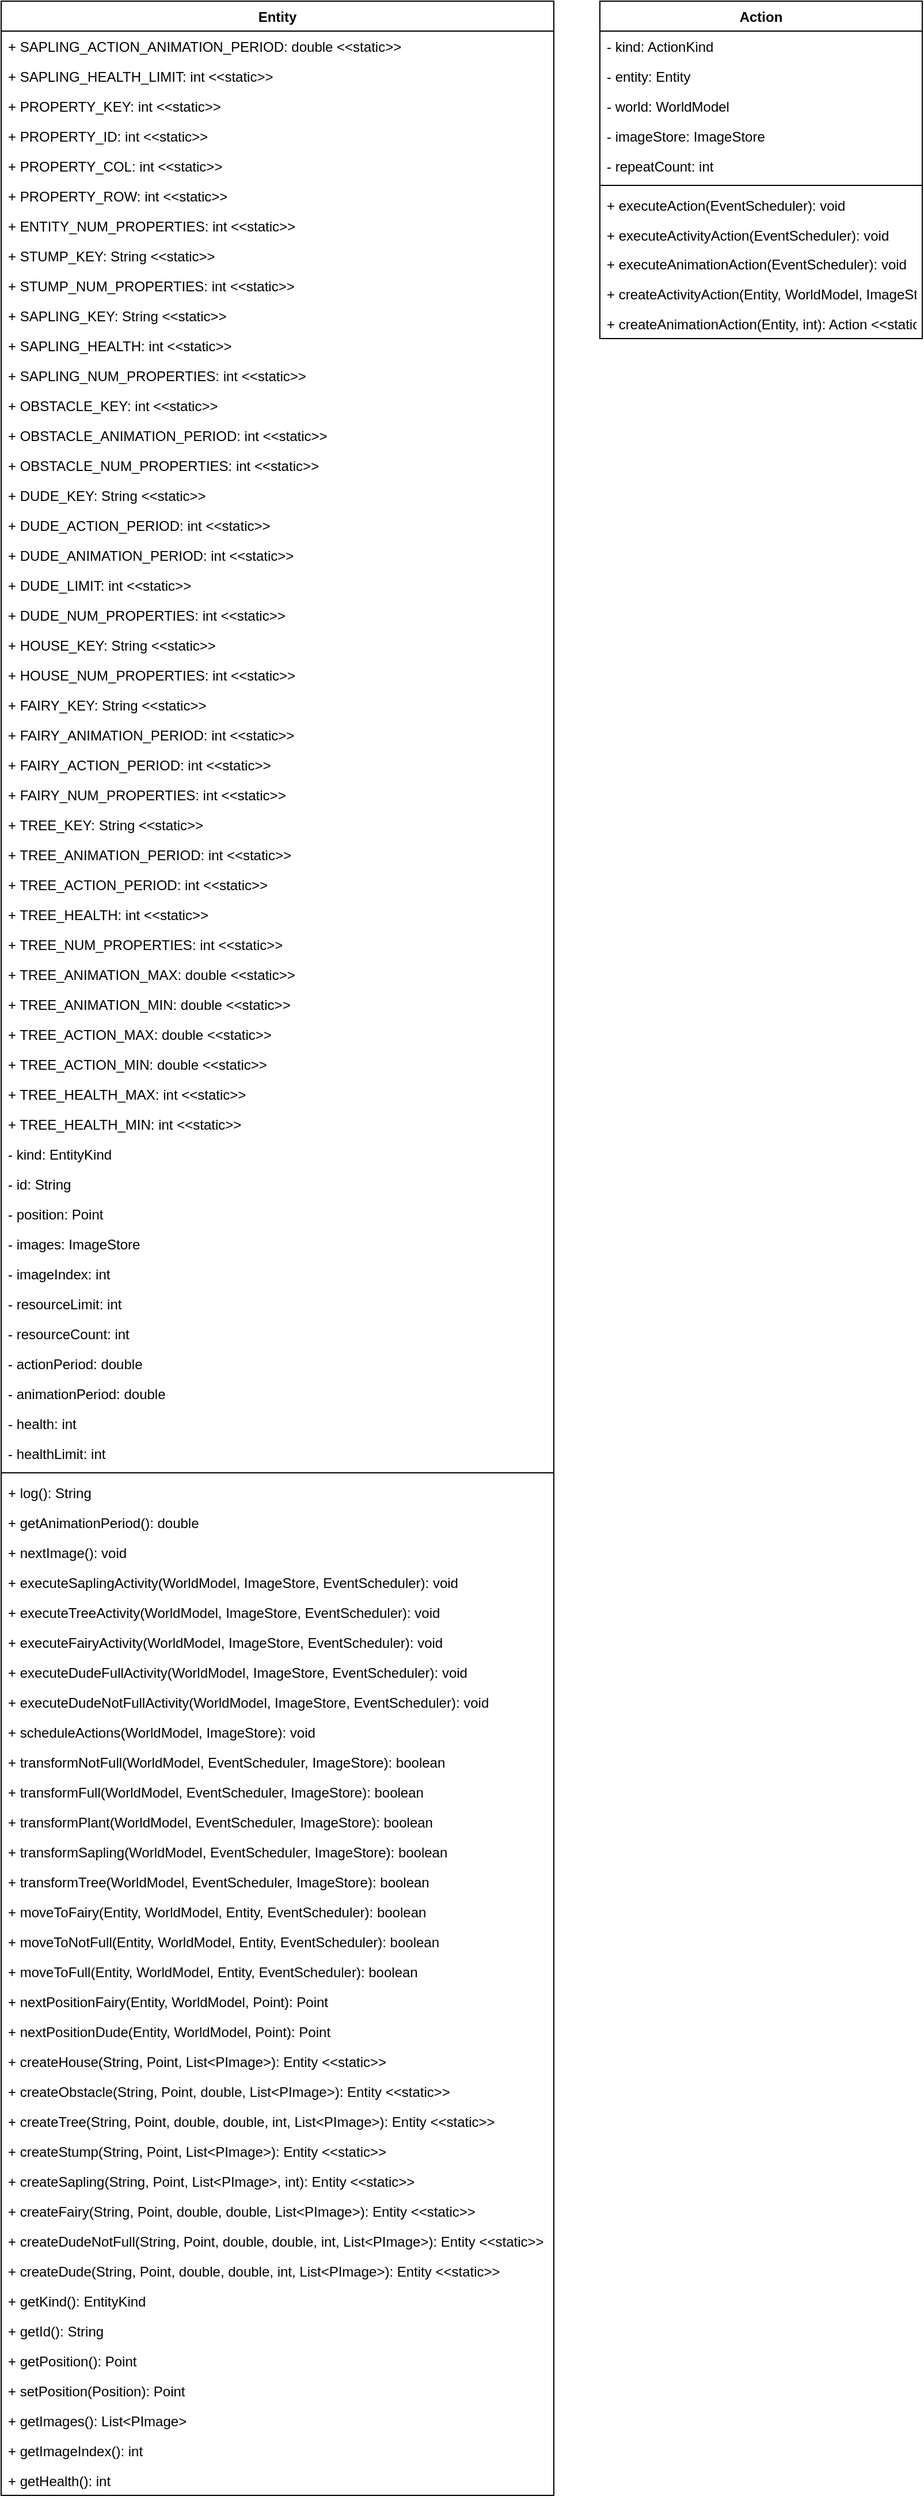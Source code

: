 <mxfile version="20.5.3" type="embed"><diagram name="Page-1" id="fwxXnzf6ZEVrYqUmG_S1"><mxGraphModel dx="1295" dy="882" grid="1" gridSize="10" guides="1" tooltips="1" connect="1" arrows="1" fold="1" page="1" pageScale="1" pageWidth="850" pageHeight="1100" math="0" shadow="0"><root><mxCell id="0"/><mxCell id="1" parent="0"/><mxCell id="401" value="Action" style="swimlane;fontStyle=1;align=center;verticalAlign=top;childLayout=stackLayout;horizontal=1;startSize=26;horizontalStack=0;resizeParent=1;resizeParentMax=0;resizeLast=0;collapsible=1;marginBottom=0;" parent="1" vertex="1"><mxGeometry x="520" width="280" height="293" as="geometry"/></mxCell><mxCell id="402" value="- kind: ActionKind" style="text;strokeColor=none;fillColor=none;align=left;verticalAlign=top;spacingLeft=4;spacingRight=4;overflow=hidden;rotatable=0;points=[[0,0.5],[1,0.5]];portConstraint=eastwest;" parent="401" vertex="1"><mxGeometry y="26" width="280" height="26" as="geometry"/></mxCell><mxCell id="405" value="- entity: Entity" style="text;strokeColor=none;fillColor=none;align=left;verticalAlign=top;spacingLeft=4;spacingRight=4;overflow=hidden;rotatable=0;points=[[0,0.5],[1,0.5]];portConstraint=eastwest;" parent="401" vertex="1"><mxGeometry y="52" width="280" height="26" as="geometry"/></mxCell><mxCell id="406" value="- world: WorldModel" style="text;strokeColor=none;fillColor=none;align=left;verticalAlign=top;spacingLeft=4;spacingRight=4;overflow=hidden;rotatable=0;points=[[0,0.5],[1,0.5]];portConstraint=eastwest;" parent="401" vertex="1"><mxGeometry y="78" width="280" height="26" as="geometry"/></mxCell><mxCell id="407" value="- imageStore: ImageStore" style="text;strokeColor=none;fillColor=none;align=left;verticalAlign=top;spacingLeft=4;spacingRight=4;overflow=hidden;rotatable=0;points=[[0,0.5],[1,0.5]];portConstraint=eastwest;" parent="401" vertex="1"><mxGeometry y="104" width="280" height="26" as="geometry"/></mxCell><mxCell id="408" value="- repeatCount: int" style="text;strokeColor=none;fillColor=none;align=left;verticalAlign=top;spacingLeft=4;spacingRight=4;overflow=hidden;rotatable=0;points=[[0,0.5],[1,0.5]];portConstraint=eastwest;" parent="401" vertex="1"><mxGeometry y="130" width="280" height="26" as="geometry"/></mxCell><mxCell id="403" value="" style="line;strokeWidth=1;fillColor=none;align=left;verticalAlign=middle;spacingTop=-1;spacingLeft=3;spacingRight=3;rotatable=0;labelPosition=right;points=[];portConstraint=eastwest;strokeColor=inherit;" parent="401" vertex="1"><mxGeometry y="156" width="280" height="8" as="geometry"/></mxCell><mxCell id="51" value="+ executeAction(EventScheduler): void" style="text;strokeColor=none;fillColor=none;align=left;verticalAlign=top;spacingLeft=4;spacingRight=4;overflow=hidden;rotatable=0;points=[[0,0.5],[1,0.5]];portConstraint=eastwest;" parent="401" vertex="1"><mxGeometry y="164" width="280" height="26" as="geometry"/></mxCell><mxCell id="53" value="+ executeActivityAction(EventScheduler): void" style="text;strokeColor=none;fillColor=none;align=left;verticalAlign=top;spacingLeft=4;spacingRight=4;overflow=hidden;rotatable=0;points=[[0,0.5],[1,0.5]];portConstraint=eastwest;" parent="401" vertex="1"><mxGeometry y="190" width="280" height="25" as="geometry"/></mxCell><mxCell id="52" value="+ executeAnimationAction(EventScheduler): void" style="text;strokeColor=none;fillColor=none;align=left;verticalAlign=top;spacingLeft=4;spacingRight=4;overflow=hidden;rotatable=0;points=[[0,0.5],[1,0.5]];portConstraint=eastwest;" parent="401" vertex="1"><mxGeometry y="215" width="280" height="26" as="geometry"/></mxCell><mxCell id="270" value="+ createActivityAction(Entity, WorldModel, ImageStore): Action &lt;&lt;static&gt;&gt;" style="text;strokeColor=none;fillColor=none;align=left;verticalAlign=top;spacingLeft=4;spacingRight=4;overflow=hidden;rotatable=0;points=[[0,0.5],[1,0.5]];portConstraint=eastwest;" parent="401" vertex="1"><mxGeometry y="241" width="280" height="26" as="geometry"/></mxCell><mxCell id="269" value="+ createAnimationAction(Entity, int): Action &lt;&lt;static&gt;&gt;" style="text;strokeColor=none;fillColor=none;align=left;verticalAlign=top;spacingLeft=4;spacingRight=4;overflow=hidden;rotatable=0;points=[[0,0.5],[1,0.5]];portConstraint=eastwest;" parent="401" vertex="1"><mxGeometry y="267" width="280" height="26" as="geometry"/></mxCell><mxCell id="423" value="Entity" style="swimlane;fontStyle=1;align=center;verticalAlign=top;childLayout=stackLayout;horizontal=1;startSize=26;horizontalStack=0;resizeParent=1;resizeParentMax=0;resizeLast=0;collapsible=1;marginBottom=0;" parent="1" vertex="1"><mxGeometry width="480" height="2166" as="geometry"/></mxCell><mxCell id="9" value="+ SAPLING_ACTION_ANIMATION_PERIOD: double &lt;&lt;static&gt;&gt;" style="text;strokeColor=none;fillColor=none;align=left;verticalAlign=top;spacingLeft=4;spacingRight=4;overflow=hidden;rotatable=0;points=[[0,0.5],[1,0.5]];portConstraint=eastwest;" parent="423" vertex="1"><mxGeometry y="26" width="480" height="26" as="geometry"/></mxCell><mxCell id="10" value="+ SAPLING_HEALTH_LIMIT: int &lt;&lt;static&gt;&gt;" style="text;strokeColor=none;fillColor=none;align=left;verticalAlign=top;spacingLeft=4;spacingRight=4;overflow=hidden;rotatable=0;points=[[0,0.5],[1,0.5]];portConstraint=eastwest;" parent="423" vertex="1"><mxGeometry y="52" width="480" height="26" as="geometry"/></mxCell><mxCell id="11" value="+ PROPERTY_KEY: int &lt;&lt;static&gt;&gt;" style="text;strokeColor=none;fillColor=none;align=left;verticalAlign=top;spacingLeft=4;spacingRight=4;overflow=hidden;rotatable=0;points=[[0,0.5],[1,0.5]];portConstraint=eastwest;" parent="423" vertex="1"><mxGeometry y="78" width="480" height="26" as="geometry"/></mxCell><mxCell id="13" value="+ PROPERTY_ID: int &lt;&lt;static&gt;&gt;" style="text;strokeColor=none;fillColor=none;align=left;verticalAlign=top;spacingLeft=4;spacingRight=4;overflow=hidden;rotatable=0;points=[[0,0.5],[1,0.5]];portConstraint=eastwest;" parent="423" vertex="1"><mxGeometry y="104" width="480" height="26" as="geometry"/></mxCell><mxCell id="14" value="+ PROPERTY_COL: int &lt;&lt;static&gt;&gt;" style="text;strokeColor=none;fillColor=none;align=left;verticalAlign=top;spacingLeft=4;spacingRight=4;overflow=hidden;rotatable=0;points=[[0,0.5],[1,0.5]];portConstraint=eastwest;" parent="423" vertex="1"><mxGeometry y="130" width="480" height="26" as="geometry"/></mxCell><mxCell id="16" value="+ PROPERTY_ROW: int &lt;&lt;static&gt;&gt;" style="text;strokeColor=none;fillColor=none;align=left;verticalAlign=top;spacingLeft=4;spacingRight=4;overflow=hidden;rotatable=0;points=[[0,0.5],[1,0.5]];portConstraint=eastwest;" parent="423" vertex="1"><mxGeometry y="156" width="480" height="26" as="geometry"/></mxCell><mxCell id="17" value="+ ENTITY_NUM_PROPERTIES: int &lt;&lt;static&gt;&gt;" style="text;strokeColor=none;fillColor=none;align=left;verticalAlign=top;spacingLeft=4;spacingRight=4;overflow=hidden;rotatable=0;points=[[0,0.5],[1,0.5]];portConstraint=eastwest;" parent="423" vertex="1"><mxGeometry y="182" width="480" height="26" as="geometry"/></mxCell><mxCell id="18" value="+ STUMP_KEY: String &lt;&lt;static&gt;&gt;" style="text;strokeColor=none;fillColor=none;align=left;verticalAlign=top;spacingLeft=4;spacingRight=4;overflow=hidden;rotatable=0;points=[[0,0.5],[1,0.5]];portConstraint=eastwest;" parent="423" vertex="1"><mxGeometry y="208" width="480" height="26" as="geometry"/></mxCell><mxCell id="19" value="+ STUMP_NUM_PROPERTIES: int &lt;&lt;static&gt;&gt;" style="text;strokeColor=none;fillColor=none;align=left;verticalAlign=top;spacingLeft=4;spacingRight=4;overflow=hidden;rotatable=0;points=[[0,0.5],[1,0.5]];portConstraint=eastwest;" parent="423" vertex="1"><mxGeometry y="234" width="480" height="26" as="geometry"/></mxCell><mxCell id="20" value="+ SAPLING_KEY: String &lt;&lt;static&gt;&gt;" style="text;strokeColor=none;fillColor=none;align=left;verticalAlign=top;spacingLeft=4;spacingRight=4;overflow=hidden;rotatable=0;points=[[0,0.5],[1,0.5]];portConstraint=eastwest;" parent="423" vertex="1"><mxGeometry y="260" width="480" height="26" as="geometry"/></mxCell><mxCell id="21" value="+ SAPLING_HEALTH: int &lt;&lt;static&gt;&gt;" style="text;strokeColor=none;fillColor=none;align=left;verticalAlign=top;spacingLeft=4;spacingRight=4;overflow=hidden;rotatable=0;points=[[0,0.5],[1,0.5]];portConstraint=eastwest;" parent="423" vertex="1"><mxGeometry y="286" width="480" height="26" as="geometry"/></mxCell><mxCell id="22" value="+ SAPLING_NUM_PROPERTIES: int &lt;&lt;static&gt;&gt;" style="text;strokeColor=none;fillColor=none;align=left;verticalAlign=top;spacingLeft=4;spacingRight=4;overflow=hidden;rotatable=0;points=[[0,0.5],[1,0.5]];portConstraint=eastwest;" parent="423" vertex="1"><mxGeometry y="312" width="480" height="26" as="geometry"/></mxCell><mxCell id="23" value="+ OBSTACLE_KEY: int &lt;&lt;static&gt;&gt;" style="text;strokeColor=none;fillColor=none;align=left;verticalAlign=top;spacingLeft=4;spacingRight=4;overflow=hidden;rotatable=0;points=[[0,0.5],[1,0.5]];portConstraint=eastwest;" parent="423" vertex="1"><mxGeometry y="338" width="480" height="26" as="geometry"/></mxCell><mxCell id="24" value="+ OBSTACLE_ANIMATION_PERIOD: int &lt;&lt;static&gt;&gt;" style="text;strokeColor=none;fillColor=none;align=left;verticalAlign=top;spacingLeft=4;spacingRight=4;overflow=hidden;rotatable=0;points=[[0,0.5],[1,0.5]];portConstraint=eastwest;" parent="423" vertex="1"><mxGeometry y="364" width="480" height="26" as="geometry"/></mxCell><mxCell id="25" value="+ OBSTACLE_NUM_PROPERTIES: int &lt;&lt;static&gt;&gt;" style="text;strokeColor=none;fillColor=none;align=left;verticalAlign=top;spacingLeft=4;spacingRight=4;overflow=hidden;rotatable=0;points=[[0,0.5],[1,0.5]];portConstraint=eastwest;" parent="423" vertex="1"><mxGeometry y="390" width="480" height="26" as="geometry"/></mxCell><mxCell id="26" value="+ DUDE_KEY: String &lt;&lt;static&gt;&gt;" style="text;strokeColor=none;fillColor=none;align=left;verticalAlign=top;spacingLeft=4;spacingRight=4;overflow=hidden;rotatable=0;points=[[0,0.5],[1,0.5]];portConstraint=eastwest;" parent="423" vertex="1"><mxGeometry y="416" width="480" height="26" as="geometry"/></mxCell><mxCell id="27" value="+ DUDE_ACTION_PERIOD: int &lt;&lt;static&gt;&gt;" style="text;strokeColor=none;fillColor=none;align=left;verticalAlign=top;spacingLeft=4;spacingRight=4;overflow=hidden;rotatable=0;points=[[0,0.5],[1,0.5]];portConstraint=eastwest;" parent="423" vertex="1"><mxGeometry y="442" width="480" height="26" as="geometry"/></mxCell><mxCell id="28" value="+ DUDE_ANIMATION_PERIOD: int &lt;&lt;static&gt;&gt;" style="text;strokeColor=none;fillColor=none;align=left;verticalAlign=top;spacingLeft=4;spacingRight=4;overflow=hidden;rotatable=0;points=[[0,0.5],[1,0.5]];portConstraint=eastwest;" parent="423" vertex="1"><mxGeometry y="468" width="480" height="26" as="geometry"/></mxCell><mxCell id="29" value="+ DUDE_LIMIT: int &lt;&lt;static&gt;&gt;" style="text;strokeColor=none;fillColor=none;align=left;verticalAlign=top;spacingLeft=4;spacingRight=4;overflow=hidden;rotatable=0;points=[[0,0.5],[1,0.5]];portConstraint=eastwest;" parent="423" vertex="1"><mxGeometry y="494" width="480" height="26" as="geometry"/></mxCell><mxCell id="30" value="+ DUDE_NUM_PROPERTIES: int &lt;&lt;static&gt;&gt;" style="text;strokeColor=none;fillColor=none;align=left;verticalAlign=top;spacingLeft=4;spacingRight=4;overflow=hidden;rotatable=0;points=[[0,0.5],[1,0.5]];portConstraint=eastwest;" parent="423" vertex="1"><mxGeometry y="520" width="480" height="26" as="geometry"/></mxCell><mxCell id="31" value="+ HOUSE_KEY: String &lt;&lt;static&gt;&gt;" style="text;strokeColor=none;fillColor=none;align=left;verticalAlign=top;spacingLeft=4;spacingRight=4;overflow=hidden;rotatable=0;points=[[0,0.5],[1,0.5]];portConstraint=eastwest;" parent="423" vertex="1"><mxGeometry y="546" width="480" height="26" as="geometry"/></mxCell><mxCell id="32" value="+ HOUSE_NUM_PROPERTIES: int &lt;&lt;static&gt;&gt;" style="text;strokeColor=none;fillColor=none;align=left;verticalAlign=top;spacingLeft=4;spacingRight=4;overflow=hidden;rotatable=0;points=[[0,0.5],[1,0.5]];portConstraint=eastwest;" parent="423" vertex="1"><mxGeometry y="572" width="480" height="26" as="geometry"/></mxCell><mxCell id="33" value="+ FAIRY_KEY: String &lt;&lt;static&gt;&gt;" style="text;strokeColor=none;fillColor=none;align=left;verticalAlign=top;spacingLeft=4;spacingRight=4;overflow=hidden;rotatable=0;points=[[0,0.5],[1,0.5]];portConstraint=eastwest;" parent="423" vertex="1"><mxGeometry y="598" width="480" height="26" as="geometry"/></mxCell><mxCell id="34" value="+ FAIRY_ANIMATION_PERIOD: int &lt;&lt;static&gt;&gt;" style="text;strokeColor=none;fillColor=none;align=left;verticalAlign=top;spacingLeft=4;spacingRight=4;overflow=hidden;rotatable=0;points=[[0,0.5],[1,0.5]];portConstraint=eastwest;" parent="423" vertex="1"><mxGeometry y="624" width="480" height="26" as="geometry"/></mxCell><mxCell id="35" value="+ FAIRY_ACTION_PERIOD: int &lt;&lt;static&gt;&gt;" style="text;strokeColor=none;fillColor=none;align=left;verticalAlign=top;spacingLeft=4;spacingRight=4;overflow=hidden;rotatable=0;points=[[0,0.5],[1,0.5]];portConstraint=eastwest;" parent="423" vertex="1"><mxGeometry y="650" width="480" height="26" as="geometry"/></mxCell><mxCell id="37" value="+ FAIRY_NUM_PROPERTIES: int &lt;&lt;static&gt;&gt;" style="text;strokeColor=none;fillColor=none;align=left;verticalAlign=top;spacingLeft=4;spacingRight=4;overflow=hidden;rotatable=0;points=[[0,0.5],[1,0.5]];portConstraint=eastwest;" parent="423" vertex="1"><mxGeometry y="676" width="480" height="26" as="geometry"/></mxCell><mxCell id="38" value="+ TREE_KEY: String &lt;&lt;static&gt;&gt;" style="text;strokeColor=none;fillColor=none;align=left;verticalAlign=top;spacingLeft=4;spacingRight=4;overflow=hidden;rotatable=0;points=[[0,0.5],[1,0.5]];portConstraint=eastwest;" parent="423" vertex="1"><mxGeometry y="702" width="480" height="26" as="geometry"/></mxCell><mxCell id="39" value="+ TREE_ANIMATION_PERIOD: int &lt;&lt;static&gt;&gt;" style="text;strokeColor=none;fillColor=none;align=left;verticalAlign=top;spacingLeft=4;spacingRight=4;overflow=hidden;rotatable=0;points=[[0,0.5],[1,0.5]];portConstraint=eastwest;" parent="423" vertex="1"><mxGeometry y="728" width="480" height="26" as="geometry"/></mxCell><mxCell id="40" value="+ TREE_ACTION_PERIOD: int &lt;&lt;static&gt;&gt;" style="text;strokeColor=none;fillColor=none;align=left;verticalAlign=top;spacingLeft=4;spacingRight=4;overflow=hidden;rotatable=0;points=[[0,0.5],[1,0.5]];portConstraint=eastwest;" parent="423" vertex="1"><mxGeometry y="754" width="480" height="26" as="geometry"/></mxCell><mxCell id="41" value="+ TREE_HEALTH: int &lt;&lt;static&gt;&gt;" style="text;strokeColor=none;fillColor=none;align=left;verticalAlign=top;spacingLeft=4;spacingRight=4;overflow=hidden;rotatable=0;points=[[0,0.5],[1,0.5]];portConstraint=eastwest;" parent="423" vertex="1"><mxGeometry y="780" width="480" height="26" as="geometry"/></mxCell><mxCell id="43" value="+ TREE_NUM_PROPERTIES: int &lt;&lt;static&gt;&gt;" style="text;strokeColor=none;fillColor=none;align=left;verticalAlign=top;spacingLeft=4;spacingRight=4;overflow=hidden;rotatable=0;points=[[0,0.5],[1,0.5]];portConstraint=eastwest;" parent="423" vertex="1"><mxGeometry y="806" width="480" height="26" as="geometry"/></mxCell><mxCell id="44" value="+ TREE_ANIMATION_MAX: double &lt;&lt;static&gt;&gt;" style="text;strokeColor=none;fillColor=none;align=left;verticalAlign=top;spacingLeft=4;spacingRight=4;overflow=hidden;rotatable=0;points=[[0,0.5],[1,0.5]];portConstraint=eastwest;" parent="423" vertex="1"><mxGeometry y="832" width="480" height="26" as="geometry"/></mxCell><mxCell id="45" value="+ TREE_ANIMATION_MIN: double &lt;&lt;static&gt;&gt;" style="text;strokeColor=none;fillColor=none;align=left;verticalAlign=top;spacingLeft=4;spacingRight=4;overflow=hidden;rotatable=0;points=[[0,0.5],[1,0.5]];portConstraint=eastwest;" parent="423" vertex="1"><mxGeometry y="858" width="480" height="26" as="geometry"/></mxCell><mxCell id="46" value="+ TREE_ACTION_MAX: double &lt;&lt;static&gt;&gt;" style="text;strokeColor=none;fillColor=none;align=left;verticalAlign=top;spacingLeft=4;spacingRight=4;overflow=hidden;rotatable=0;points=[[0,0.5],[1,0.5]];portConstraint=eastwest;" parent="423" vertex="1"><mxGeometry y="884" width="480" height="26" as="geometry"/></mxCell><mxCell id="47" value="+ TREE_ACTION_MIN: double &lt;&lt;static&gt;&gt;" style="text;strokeColor=none;fillColor=none;align=left;verticalAlign=top;spacingLeft=4;spacingRight=4;overflow=hidden;rotatable=0;points=[[0,0.5],[1,0.5]];portConstraint=eastwest;" parent="423" vertex="1"><mxGeometry y="910" width="480" height="26" as="geometry"/></mxCell><mxCell id="48" value="+ TREE_HEALTH_MAX: int &lt;&lt;static&gt;&gt;" style="text;strokeColor=none;fillColor=none;align=left;verticalAlign=top;spacingLeft=4;spacingRight=4;overflow=hidden;rotatable=0;points=[[0,0.5],[1,0.5]];portConstraint=eastwest;" parent="423" vertex="1"><mxGeometry y="936" width="480" height="26" as="geometry"/></mxCell><mxCell id="49" value="+ TREE_HEALTH_MIN: int &lt;&lt;static&gt;&gt;" style="text;strokeColor=none;fillColor=none;align=left;verticalAlign=top;spacingLeft=4;spacingRight=4;overflow=hidden;rotatable=0;points=[[0,0.5],[1,0.5]];portConstraint=eastwest;" parent="423" vertex="1"><mxGeometry y="962" width="480" height="26" as="geometry"/></mxCell><mxCell id="424" value="- kind: EntityKind" style="text;strokeColor=none;fillColor=none;align=left;verticalAlign=top;spacingLeft=4;spacingRight=4;overflow=hidden;rotatable=0;points=[[0,0.5],[1,0.5]];portConstraint=eastwest;" parent="423" vertex="1"><mxGeometry y="988" width="480" height="26" as="geometry"/></mxCell><mxCell id="425" value="- id: String" style="text;strokeColor=none;fillColor=none;align=left;verticalAlign=top;spacingLeft=4;spacingRight=4;overflow=hidden;rotatable=0;points=[[0,0.5],[1,0.5]];portConstraint=eastwest;" parent="423" vertex="1"><mxGeometry y="1014" width="480" height="26" as="geometry"/></mxCell><mxCell id="426" value="- position: Point" style="text;strokeColor=none;fillColor=none;align=left;verticalAlign=top;spacingLeft=4;spacingRight=4;overflow=hidden;rotatable=0;points=[[0,0.5],[1,0.5]];portConstraint=eastwest;" parent="423" vertex="1"><mxGeometry y="1040" width="480" height="26" as="geometry"/></mxCell><mxCell id="428" value="- images: ImageStore" style="text;strokeColor=none;fillColor=none;align=left;verticalAlign=top;spacingLeft=4;spacingRight=4;overflow=hidden;rotatable=0;points=[[0,0.5],[1,0.5]];portConstraint=eastwest;" parent="423" vertex="1"><mxGeometry y="1066" width="480" height="26" as="geometry"/></mxCell><mxCell id="429" value="- imageIndex: int" style="text;strokeColor=none;fillColor=none;align=left;verticalAlign=top;spacingLeft=4;spacingRight=4;overflow=hidden;rotatable=0;points=[[0,0.5],[1,0.5]];portConstraint=eastwest;" parent="423" vertex="1"><mxGeometry y="1092" width="480" height="26" as="geometry"/></mxCell><mxCell id="431" value="- resourceLimit: int" style="text;strokeColor=none;fillColor=none;align=left;verticalAlign=top;spacingLeft=4;spacingRight=4;overflow=hidden;rotatable=0;points=[[0,0.5],[1,0.5]];portConstraint=eastwest;" parent="423" vertex="1"><mxGeometry y="1118" width="480" height="26" as="geometry"/></mxCell><mxCell id="432" value="- resourceCount: int" style="text;strokeColor=none;fillColor=none;align=left;verticalAlign=top;spacingLeft=4;spacingRight=4;overflow=hidden;rotatable=0;points=[[0,0.5],[1,0.5]];portConstraint=eastwest;" parent="423" vertex="1"><mxGeometry y="1144" width="480" height="26" as="geometry"/></mxCell><mxCell id="433" value="- actionPeriod: double" style="text;strokeColor=none;fillColor=none;align=left;verticalAlign=top;spacingLeft=4;spacingRight=4;overflow=hidden;rotatable=0;points=[[0,0.5],[1,0.5]];portConstraint=eastwest;" parent="423" vertex="1"><mxGeometry y="1170" width="480" height="26" as="geometry"/></mxCell><mxCell id="434" value="- animationPeriod: double" style="text;strokeColor=none;fillColor=none;align=left;verticalAlign=top;spacingLeft=4;spacingRight=4;overflow=hidden;rotatable=0;points=[[0,0.5],[1,0.5]];portConstraint=eastwest;" parent="423" vertex="1"><mxGeometry y="1196" width="480" height="26" as="geometry"/></mxCell><mxCell id="435" value="- health: int" style="text;strokeColor=none;fillColor=none;align=left;verticalAlign=top;spacingLeft=4;spacingRight=4;overflow=hidden;rotatable=0;points=[[0,0.5],[1,0.5]];portConstraint=eastwest;" parent="423" vertex="1"><mxGeometry y="1222" width="480" height="26" as="geometry"/></mxCell><mxCell id="436" value="- healthLimit: int" style="text;strokeColor=none;fillColor=none;align=left;verticalAlign=top;spacingLeft=4;spacingRight=4;overflow=hidden;rotatable=0;points=[[0,0.5],[1,0.5]];portConstraint=eastwest;" parent="423" vertex="1"><mxGeometry y="1248" width="480" height="26" as="geometry"/></mxCell><mxCell id="427" value="" style="line;strokeWidth=1;fillColor=none;align=left;verticalAlign=middle;spacingTop=-1;spacingLeft=3;spacingRight=3;rotatable=0;labelPosition=right;points=[];portConstraint=eastwest;strokeColor=inherit;" parent="423" vertex="1"><mxGeometry y="1274" width="480" height="8" as="geometry"/></mxCell><mxCell id="437" value="+ log(): String" style="text;strokeColor=none;fillColor=none;align=left;verticalAlign=top;spacingLeft=4;spacingRight=4;overflow=hidden;rotatable=0;points=[[0,0.5],[1,0.5]];portConstraint=eastwest;" parent="423" vertex="1"><mxGeometry y="1282" width="480" height="26" as="geometry"/></mxCell><mxCell id="Vil1EoqiKb39Gsy6wKJK-4" value="+ getAnimationPeriod(): double" style="text;strokeColor=none;fillColor=none;align=left;verticalAlign=top;spacingLeft=4;spacingRight=4;overflow=hidden;rotatable=0;points=[[0,0.5],[1,0.5]];portConstraint=eastwest;" parent="423" vertex="1"><mxGeometry y="1308" width="480" height="26" as="geometry"/></mxCell><mxCell id="50" value="+ nextImage(): void" style="text;strokeColor=none;fillColor=none;align=left;verticalAlign=top;spacingLeft=4;spacingRight=4;overflow=hidden;rotatable=0;points=[[0,0.5],[1,0.5]];portConstraint=eastwest;" parent="423" vertex="1"><mxGeometry y="1334" width="480" height="26" as="geometry"/></mxCell><mxCell id="55" value="+ executeSaplingActivity(WorldModel, ImageStore, EventScheduler): void" style="text;strokeColor=none;fillColor=none;align=left;verticalAlign=top;spacingLeft=4;spacingRight=4;overflow=hidden;rotatable=0;points=[[0,0.5],[1,0.5]];portConstraint=eastwest;" parent="423" vertex="1"><mxGeometry y="1360" width="480" height="26" as="geometry"/></mxCell><mxCell id="56" value="+ executeTreeActivity(WorldModel, ImageStore, EventScheduler): void" style="text;strokeColor=none;fillColor=none;align=left;verticalAlign=top;spacingLeft=4;spacingRight=4;overflow=hidden;rotatable=0;points=[[0,0.5],[1,0.5]];portConstraint=eastwest;" parent="423" vertex="1"><mxGeometry y="1386" width="480" height="26" as="geometry"/></mxCell><mxCell id="57" value="+ executeFairyActivity(WorldModel, ImageStore, EventScheduler): void" style="text;strokeColor=none;fillColor=none;align=left;verticalAlign=top;spacingLeft=4;spacingRight=4;overflow=hidden;rotatable=0;points=[[0,0.5],[1,0.5]];portConstraint=eastwest;" parent="423" vertex="1"><mxGeometry y="1412" width="480" height="26" as="geometry"/></mxCell><mxCell id="59" value="+ executeDudeFullActivity(WorldModel, ImageStore, EventScheduler): void" style="text;strokeColor=none;fillColor=none;align=left;verticalAlign=top;spacingLeft=4;spacingRight=4;overflow=hidden;rotatable=0;points=[[0,0.5],[1,0.5]];portConstraint=eastwest;" parent="423" vertex="1"><mxGeometry y="1438" width="480" height="26" as="geometry"/></mxCell><mxCell id="58" value="+ executeDudeNotFullActivity(WorldModel, ImageStore, EventScheduler): void" style="text;strokeColor=none;fillColor=none;align=left;verticalAlign=top;spacingLeft=4;spacingRight=4;overflow=hidden;rotatable=0;points=[[0,0.5],[1,0.5]];portConstraint=eastwest;" parent="423" vertex="1"><mxGeometry y="1464" width="480" height="26" as="geometry"/></mxCell><mxCell id="60" value="+ scheduleActions(WorldModel, ImageStore): void" style="text;strokeColor=none;fillColor=none;align=left;verticalAlign=top;spacingLeft=4;spacingRight=4;overflow=hidden;rotatable=0;points=[[0,0.5],[1,0.5]];portConstraint=eastwest;" parent="423" vertex="1"><mxGeometry y="1490" width="480" height="26" as="geometry"/></mxCell><mxCell id="61" value="+ transformNotFull(WorldModel, EventScheduler, ImageStore): boolean" style="text;strokeColor=none;fillColor=none;align=left;verticalAlign=top;spacingLeft=4;spacingRight=4;overflow=hidden;rotatable=0;points=[[0,0.5],[1,0.5]];portConstraint=eastwest;" parent="423" vertex="1"><mxGeometry y="1516" width="480" height="26" as="geometry"/></mxCell><mxCell id="62" value="+ transformFull(WorldModel, EventScheduler, ImageStore): boolean" style="text;strokeColor=none;fillColor=none;align=left;verticalAlign=top;spacingLeft=4;spacingRight=4;overflow=hidden;rotatable=0;points=[[0,0.5],[1,0.5]];portConstraint=eastwest;" parent="423" vertex="1"><mxGeometry y="1542" width="480" height="26" as="geometry"/></mxCell><mxCell id="63" value="+ transformPlant(WorldModel, EventScheduler, ImageStore): boolean" style="text;strokeColor=none;fillColor=none;align=left;verticalAlign=top;spacingLeft=4;spacingRight=4;overflow=hidden;rotatable=0;points=[[0,0.5],[1,0.5]];portConstraint=eastwest;" parent="423" vertex="1"><mxGeometry y="1568" width="480" height="26" as="geometry"/></mxCell><mxCell id="65" value="+ transformSapling(WorldModel, EventScheduler, ImageStore): boolean" style="text;strokeColor=none;fillColor=none;align=left;verticalAlign=top;spacingLeft=4;spacingRight=4;overflow=hidden;rotatable=0;points=[[0,0.5],[1,0.5]];portConstraint=eastwest;" parent="423" vertex="1"><mxGeometry y="1594" width="480" height="26" as="geometry"/></mxCell><mxCell id="64" value="+ transformTree(WorldModel, EventScheduler, ImageStore): boolean" style="text;strokeColor=none;fillColor=none;align=left;verticalAlign=top;spacingLeft=4;spacingRight=4;overflow=hidden;rotatable=0;points=[[0,0.5],[1,0.5]];portConstraint=eastwest;" parent="423" vertex="1"><mxGeometry y="1620" width="480" height="26" as="geometry"/></mxCell><mxCell id="66" value="+ moveToFairy(Entity, WorldModel, Entity, EventScheduler): boolean" style="text;strokeColor=none;fillColor=none;align=left;verticalAlign=top;spacingLeft=4;spacingRight=4;overflow=hidden;rotatable=0;points=[[0,0.5],[1,0.5]];portConstraint=eastwest;" parent="423" vertex="1"><mxGeometry y="1646" width="480" height="26" as="geometry"/></mxCell><mxCell id="67" value="+ moveToNotFull(Entity, WorldModel, Entity, EventScheduler): boolean" style="text;strokeColor=none;fillColor=none;align=left;verticalAlign=top;spacingLeft=4;spacingRight=4;overflow=hidden;rotatable=0;points=[[0,0.5],[1,0.5]];portConstraint=eastwest;" parent="423" vertex="1"><mxGeometry y="1672" width="480" height="26" as="geometry"/></mxCell><mxCell id="68" value="+ moveToFull(Entity, WorldModel, Entity, EventScheduler): boolean" style="text;strokeColor=none;fillColor=none;align=left;verticalAlign=top;spacingLeft=4;spacingRight=4;overflow=hidden;rotatable=0;points=[[0,0.5],[1,0.5]];portConstraint=eastwest;" parent="423" vertex="1"><mxGeometry y="1698" width="480" height="26" as="geometry"/></mxCell><mxCell id="69" value="+ nextPositionFairy(Entity, WorldModel, Point): Point" style="text;strokeColor=none;fillColor=none;align=left;verticalAlign=top;spacingLeft=4;spacingRight=4;overflow=hidden;rotatable=0;points=[[0,0.5],[1,0.5]];portConstraint=eastwest;" parent="423" vertex="1"><mxGeometry y="1724" width="480" height="26" as="geometry"/></mxCell><mxCell id="70" value="+ nextPositionDude(Entity, WorldModel, Point): Point" style="text;strokeColor=none;fillColor=none;align=left;verticalAlign=top;spacingLeft=4;spacingRight=4;overflow=hidden;rotatable=0;points=[[0,0.5],[1,0.5]];portConstraint=eastwest;" parent="423" vertex="1"><mxGeometry y="1750" width="480" height="26" as="geometry"/></mxCell><mxCell id="271" value="+ createHouse(String, Point, List&lt;PImage&gt;): Entity &lt;&lt;static&gt;&gt;" style="text;strokeColor=none;fillColor=none;align=left;verticalAlign=top;spacingLeft=4;spacingRight=4;overflow=hidden;rotatable=0;points=[[0,0.5],[1,0.5]];portConstraint=eastwest;" parent="423" vertex="1"><mxGeometry y="1776" width="480" height="26" as="geometry"/></mxCell><mxCell id="272" value="+ createObstacle(String, Point, double, List&lt;PImage&gt;): Entity &lt;&lt;static&gt;&gt;" style="text;strokeColor=none;fillColor=none;align=left;verticalAlign=top;spacingLeft=4;spacingRight=4;overflow=hidden;rotatable=0;points=[[0,0.5],[1,0.5]];portConstraint=eastwest;" parent="423" vertex="1"><mxGeometry y="1802" width="480" height="26" as="geometry"/></mxCell><mxCell id="273" value="+ createTree(String, Point, double, double, int, List&lt;PImage&gt;): Entity &lt;&lt;static&gt;&gt;" style="text;strokeColor=none;fillColor=none;align=left;verticalAlign=top;spacingLeft=4;spacingRight=4;overflow=hidden;rotatable=0;points=[[0,0.5],[1,0.5]];portConstraint=eastwest;" parent="423" vertex="1"><mxGeometry y="1828" width="480" height="26" as="geometry"/></mxCell><mxCell id="274" value="+ createStump(String, Point, List&lt;PImage&gt;): Entity &lt;&lt;static&gt;&gt;" style="text;strokeColor=none;fillColor=none;align=left;verticalAlign=top;spacingLeft=4;spacingRight=4;overflow=hidden;rotatable=0;points=[[0,0.5],[1,0.5]];portConstraint=eastwest;" parent="423" vertex="1"><mxGeometry y="1854" width="480" height="26" as="geometry"/></mxCell><mxCell id="376" value="+ createSapling(String, Point, List&lt;PImage&gt;, int): Entity &lt;&lt;static&gt;&gt;" style="text;strokeColor=none;fillColor=none;align=left;verticalAlign=top;spacingLeft=4;spacingRight=4;overflow=hidden;rotatable=0;points=[[0,0.5],[1,0.5]];portConstraint=eastwest;" parent="423" vertex="1"><mxGeometry y="1880" width="480" height="26" as="geometry"/></mxCell><mxCell id="377" value="+ createFairy(String, Point, double, double, List&lt;PImage&gt;): Entity &lt;&lt;static&gt;&gt;" style="text;strokeColor=none;fillColor=none;align=left;verticalAlign=top;spacingLeft=4;spacingRight=4;overflow=hidden;rotatable=0;points=[[0,0.5],[1,0.5]];portConstraint=eastwest;" parent="423" vertex="1"><mxGeometry y="1906" width="480" height="26" as="geometry"/></mxCell><mxCell id="378" value="+ createDudeNotFull(String, Point, double, double, int, List&lt;PImage&gt;): Entity &lt;&lt;static&gt;&gt;" style="text;strokeColor=none;fillColor=none;align=left;verticalAlign=top;spacingLeft=4;spacingRight=4;overflow=hidden;rotatable=0;points=[[0,0.5],[1,0.5]];portConstraint=eastwest;" parent="423" vertex="1"><mxGeometry y="1932" width="480" height="26" as="geometry"/></mxCell><mxCell id="379" value="+ createDude(String, Point, double, double, int, List&lt;PImage&gt;): Entity &lt;&lt;static&gt;&gt;" style="text;strokeColor=none;fillColor=none;align=left;verticalAlign=top;spacingLeft=4;spacingRight=4;overflow=hidden;rotatable=0;points=[[0,0.5],[1,0.5]];portConstraint=eastwest;" parent="423" vertex="1"><mxGeometry y="1958" width="480" height="26" as="geometry"/></mxCell><mxCell id="596" value="+ getKind(): EntityKind" style="text;strokeColor=none;fillColor=none;align=left;verticalAlign=top;spacingLeft=4;spacingRight=4;overflow=hidden;rotatable=0;points=[[0,0.5],[1,0.5]];portConstraint=eastwest;" parent="423" vertex="1"><mxGeometry y="1984" width="480" height="26" as="geometry"/></mxCell><mxCell id="602" value="+ getId(): String" style="text;strokeColor=none;fillColor=none;align=left;verticalAlign=top;spacingLeft=4;spacingRight=4;overflow=hidden;rotatable=0;points=[[0,0.5],[1,0.5]];portConstraint=eastwest;" parent="423" vertex="1"><mxGeometry y="2010" width="480" height="26" as="geometry"/></mxCell><mxCell id="597" value="+ getPosition(): Point" style="text;strokeColor=none;fillColor=none;align=left;verticalAlign=top;spacingLeft=4;spacingRight=4;overflow=hidden;rotatable=0;points=[[0,0.5],[1,0.5]];portConstraint=eastwest;" parent="423" vertex="1"><mxGeometry y="2036" width="480" height="26" as="geometry"/></mxCell><mxCell id="598" value="+ setPosition(Position): Point" style="text;strokeColor=none;fillColor=none;align=left;verticalAlign=top;spacingLeft=4;spacingRight=4;overflow=hidden;rotatable=0;points=[[0,0.5],[1,0.5]];portConstraint=eastwest;" parent="423" vertex="1"><mxGeometry y="2062" width="480" height="26" as="geometry"/></mxCell><mxCell id="599" value="+ getImages(): List&lt;PImage&gt;" style="text;strokeColor=none;fillColor=none;align=left;verticalAlign=top;spacingLeft=4;spacingRight=4;overflow=hidden;rotatable=0;points=[[0,0.5],[1,0.5]];portConstraint=eastwest;" parent="423" vertex="1"><mxGeometry y="2088" width="480" height="26" as="geometry"/></mxCell><mxCell id="600" value="+ getImageIndex(): int" style="text;strokeColor=none;fillColor=none;align=left;verticalAlign=top;spacingLeft=4;spacingRight=4;overflow=hidden;rotatable=0;points=[[0,0.5],[1,0.5]];portConstraint=eastwest;" parent="423" vertex="1"><mxGeometry y="2114" width="480" height="26" as="geometry"/></mxCell><mxCell id="601" value="+ getHealth(): int" style="text;strokeColor=none;fillColor=none;align=left;verticalAlign=top;spacingLeft=4;spacingRight=4;overflow=hidden;rotatable=0;points=[[0,0.5],[1,0.5]];portConstraint=eastwest;" parent="423" vertex="1"><mxGeometry y="2140" width="480" height="26" as="geometry"/></mxCell></root></mxGraphModel></diagram></mxfile>